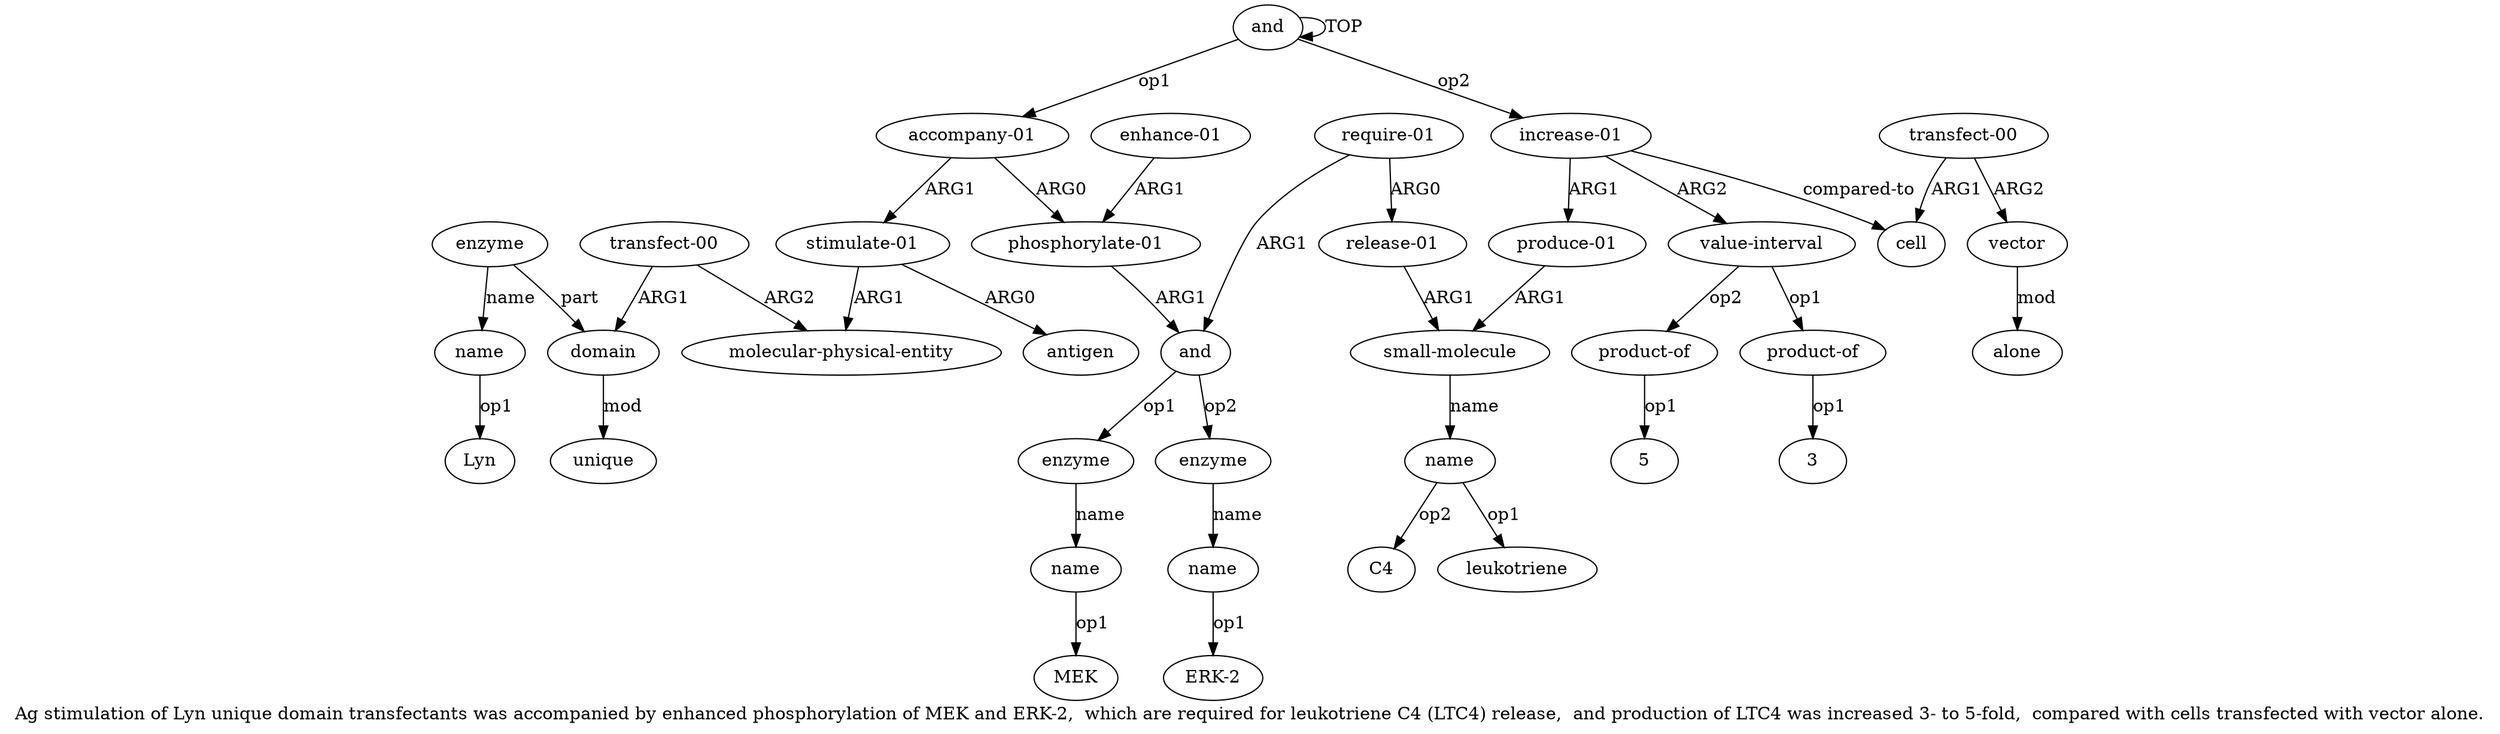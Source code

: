 digraph  {
	graph [label="Ag stimulation of Lyn unique domain transfectants was accompanied by enhanced phosphorylation of MEK and ERK-2,  which are required \
for leukotriene C4 (LTC4) release,  and production of LTC4 was increased 3- to 5-fold,  compared with cells transfected with vector \
alone."];
	node [label="\N"];
	a20	 [color=black,
		gold_ind=20,
		gold_label=name,
		label=name,
		test_ind=20,
		test_label=name];
	"a20 Lyn"	 [color=black,
		gold_ind=-1,
		gold_label=Lyn,
		label=Lyn,
		test_ind=-1,
		test_label=Lyn];
	a20 -> "a20 Lyn" [key=0,
	color=black,
	gold_label=op1,
	label=op1,
	test_label=op1];
a21 [color=black,
	gold_ind=21,
	gold_label="increase-01",
	label="increase-01",
	test_ind=21,
	test_label="increase-01"];
a22 [color=black,
	gold_ind=22,
	gold_label="produce-01",
	label="produce-01",
	test_ind=22,
	test_label="produce-01"];
a21 -> a22 [key=0,
color=black,
gold_label=ARG1,
label=ARG1,
test_label=ARG1];
a23 [color=black,
gold_ind=23,
gold_label="value-interval",
label="value-interval",
test_ind=23,
test_label="value-interval"];
a21 -> a23 [key=0,
color=black,
gold_label=ARG2,
label=ARG2,
test_label=ARG2];
a26 [color=black,
gold_ind=26,
gold_label=cell,
label=cell,
test_ind=26,
test_label=cell];
a21 -> a26 [key=0,
color=black,
gold_label="compared-to",
label="compared-to",
test_label="compared-to"];
a10 [color=black,
gold_ind=10,
gold_label="small-molecule",
label="small-molecule",
test_ind=10,
test_label="small-molecule"];
a22 -> a10 [key=0,
color=black,
gold_label=ARG1,
label=ARG1,
test_label=ARG1];
a24 [color=black,
gold_ind=24,
gold_label="product-of",
label="product-of",
test_ind=24,
test_label="product-of"];
a23 -> a24 [key=0,
color=black,
gold_label=op1,
label=op1,
test_label=op1];
a25 [color=black,
gold_ind=25,
gold_label="product-of",
label="product-of",
test_ind=25,
test_label="product-of"];
a23 -> a25 [key=0,
color=black,
gold_label=op2,
label=op2,
test_label=op2];
"a24 3" [color=black,
gold_ind=-1,
gold_label=3,
label=3,
test_ind=-1,
test_label=3];
a24 -> "a24 3" [key=0,
color=black,
gold_label=op1,
label=op1,
test_label=op1];
"a25 5" [color=black,
gold_ind=-1,
gold_label=5,
label=5,
test_ind=-1,
test_label=5];
a25 -> "a25 5" [key=0,
color=black,
gold_label=op1,
label=op1,
test_label=op1];
a27 [color=black,
gold_ind=27,
gold_label="transfect-00",
label="transfect-00",
test_ind=27,
test_label="transfect-00"];
a27 -> a26 [key=0,
color=black,
gold_label=ARG1,
label=ARG1,
test_label=ARG1];
a28 [color=black,
gold_ind=28,
gold_label=vector,
label=vector,
test_ind=28,
test_label=vector];
a27 -> a28 [key=0,
color=black,
gold_label=ARG2,
label=ARG2,
test_label=ARG2];
a29 [color=black,
gold_ind=29,
gold_label=alone,
label=alone,
test_ind=29,
test_label=alone];
a28 -> a29 [key=0,
color=black,
gold_label=mod,
label=mod,
test_label=mod];
"a7 ERK-2" [color=black,
gold_ind=-1,
gold_label="ERK-2",
label="ERK-2",
test_ind=-1,
test_label="ERK-2"];
a15 [color=black,
gold_ind=15,
gold_label="molecular-physical-entity",
label="molecular-physical-entity",
test_ind=15,
test_label="molecular-physical-entity"];
a14 [color=black,
gold_ind=14,
gold_label=antigen,
label=antigen,
test_ind=14,
test_label=antigen];
a17 [color=black,
gold_ind=17,
gold_label=domain,
label=domain,
test_ind=17,
test_label=domain];
a18 [color=black,
gold_ind=18,
gold_label=unique,
label=unique,
test_ind=18,
test_label=unique];
a17 -> a18 [key=0,
color=black,
gold_label=mod,
label=mod,
test_label=mod];
a16 [color=black,
gold_ind=16,
gold_label="transfect-00",
label="transfect-00",
test_ind=16,
test_label="transfect-00"];
a16 -> a15 [key=0,
color=black,
gold_label=ARG2,
label=ARG2,
test_label=ARG2];
a16 -> a17 [key=0,
color=black,
gold_label=ARG1,
label=ARG1,
test_label=ARG1];
a11 [color=black,
gold_ind=11,
gold_label=name,
label=name,
test_ind=11,
test_label=name];
"a11 C4" [color=black,
gold_ind=-1,
gold_label=C4,
label=C4,
test_ind=-1,
test_label=C4];
a11 -> "a11 C4" [key=0,
color=black,
gold_label=op2,
label=op2,
test_label=op2];
"a11 leukotriene" [color=black,
gold_ind=-1,
gold_label=leukotriene,
label=leukotriene,
test_ind=-1,
test_label=leukotriene];
a11 -> "a11 leukotriene" [key=0,
color=black,
gold_label=op1,
label=op1,
test_label=op1];
a10 -> a11 [key=0,
color=black,
gold_label=name,
label=name,
test_label=name];
a13 [color=black,
gold_ind=13,
gold_label="stimulate-01",
label="stimulate-01",
test_ind=13,
test_label="stimulate-01"];
a13 -> a15 [key=0,
color=black,
gold_label=ARG1,
label=ARG1,
test_label=ARG1];
a13 -> a14 [key=0,
color=black,
gold_label=ARG0,
label=ARG0,
test_label=ARG0];
a12 [color=black,
gold_ind=12,
gold_label="enhance-01",
label="enhance-01",
test_ind=12,
test_label="enhance-01"];
a2 [color=black,
gold_ind=2,
gold_label="phosphorylate-01",
label="phosphorylate-01",
test_ind=2,
test_label="phosphorylate-01"];
a12 -> a2 [key=0,
color=black,
gold_label=ARG1,
label=ARG1,
test_label=ARG1];
a19 [color=black,
gold_ind=19,
gold_label=enzyme,
label=enzyme,
test_ind=19,
test_label=enzyme];
a19 -> a20 [key=0,
color=black,
gold_label=name,
label=name,
test_label=name];
a19 -> a17 [key=0,
color=black,
gold_label=part,
label=part,
test_label=part];
a1 [color=black,
gold_ind=1,
gold_label="accompany-01",
label="accompany-01",
test_ind=1,
test_label="accompany-01"];
a1 -> a13 [key=0,
color=black,
gold_label=ARG1,
label=ARG1,
test_label=ARG1];
a1 -> a2 [key=0,
color=black,
gold_label=ARG0,
label=ARG0,
test_label=ARG0];
a0 [color=black,
gold_ind=0,
gold_label=and,
label=and,
test_ind=0,
test_label=and];
a0 -> a21 [key=0,
color=black,
gold_label=op2,
label=op2,
test_label=op2];
a0 -> a1 [key=0,
color=black,
gold_label=op1,
label=op1,
test_label=op1];
a0 -> a0 [key=0,
color=black,
gold_label=TOP,
label=TOP,
test_label=TOP];
a3 [color=black,
gold_ind=3,
gold_label=and,
label=and,
test_ind=3,
test_label=and];
a4 [color=black,
gold_ind=4,
gold_label=enzyme,
label=enzyme,
test_ind=4,
test_label=enzyme];
a3 -> a4 [key=0,
color=black,
gold_label=op1,
label=op1,
test_label=op1];
a6 [color=black,
gold_ind=6,
gold_label=enzyme,
label=enzyme,
test_ind=6,
test_label=enzyme];
a3 -> a6 [key=0,
color=black,
gold_label=op2,
label=op2,
test_label=op2];
a2 -> a3 [key=0,
color=black,
gold_label=ARG1,
label=ARG1,
test_label=ARG1];
a5 [color=black,
gold_ind=5,
gold_label=name,
label=name,
test_ind=5,
test_label=name];
"a5 MEK" [color=black,
gold_ind=-1,
gold_label=MEK,
label=MEK,
test_ind=-1,
test_label=MEK];
a5 -> "a5 MEK" [key=0,
color=black,
gold_label=op1,
label=op1,
test_label=op1];
a4 -> a5 [key=0,
color=black,
gold_label=name,
label=name,
test_label=name];
a7 [color=black,
gold_ind=7,
gold_label=name,
label=name,
test_ind=7,
test_label=name];
a7 -> "a7 ERK-2" [key=0,
color=black,
gold_label=op1,
label=op1,
test_label=op1];
a6 -> a7 [key=0,
color=black,
gold_label=name,
label=name,
test_label=name];
a9 [color=black,
gold_ind=9,
gold_label="release-01",
label="release-01",
test_ind=9,
test_label="release-01"];
a9 -> a10 [key=0,
color=black,
gold_label=ARG1,
label=ARG1,
test_label=ARG1];
a8 [color=black,
gold_ind=8,
gold_label="require-01",
label="require-01",
test_ind=8,
test_label="require-01"];
a8 -> a3 [key=0,
color=black,
gold_label=ARG1,
label=ARG1,
test_label=ARG1];
a8 -> a9 [key=0,
color=black,
gold_label=ARG0,
label=ARG0,
test_label=ARG0];
}
